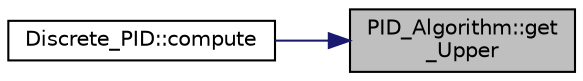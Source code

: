 digraph "PID_Algorithm::get_Upper"
{
 // INTERACTIVE_SVG=YES
 // LATEX_PDF_SIZE
  edge [fontname="Helvetica",fontsize="10",labelfontname="Helvetica",labelfontsize="10"];
  node [fontname="Helvetica",fontsize="10",shape=record];
  rankdir="RL";
  Node30 [label="PID_Algorithm::get\l_Upper",height=0.2,width=0.4,color="black", fillcolor="grey75", style="filled", fontcolor="black",tooltip=" "];
  Node30 -> Node31 [dir="back",color="midnightblue",fontsize="10",style="solid",fontname="Helvetica"];
  Node31 [label="Discrete_PID::compute",height=0.2,width=0.4,color="black", fillcolor="white", style="filled",URL="$class_discrete___p_i_d.html#aa4914b85e73cb5fdfcc5b40e8d0ff23c",tooltip=" "];
}
